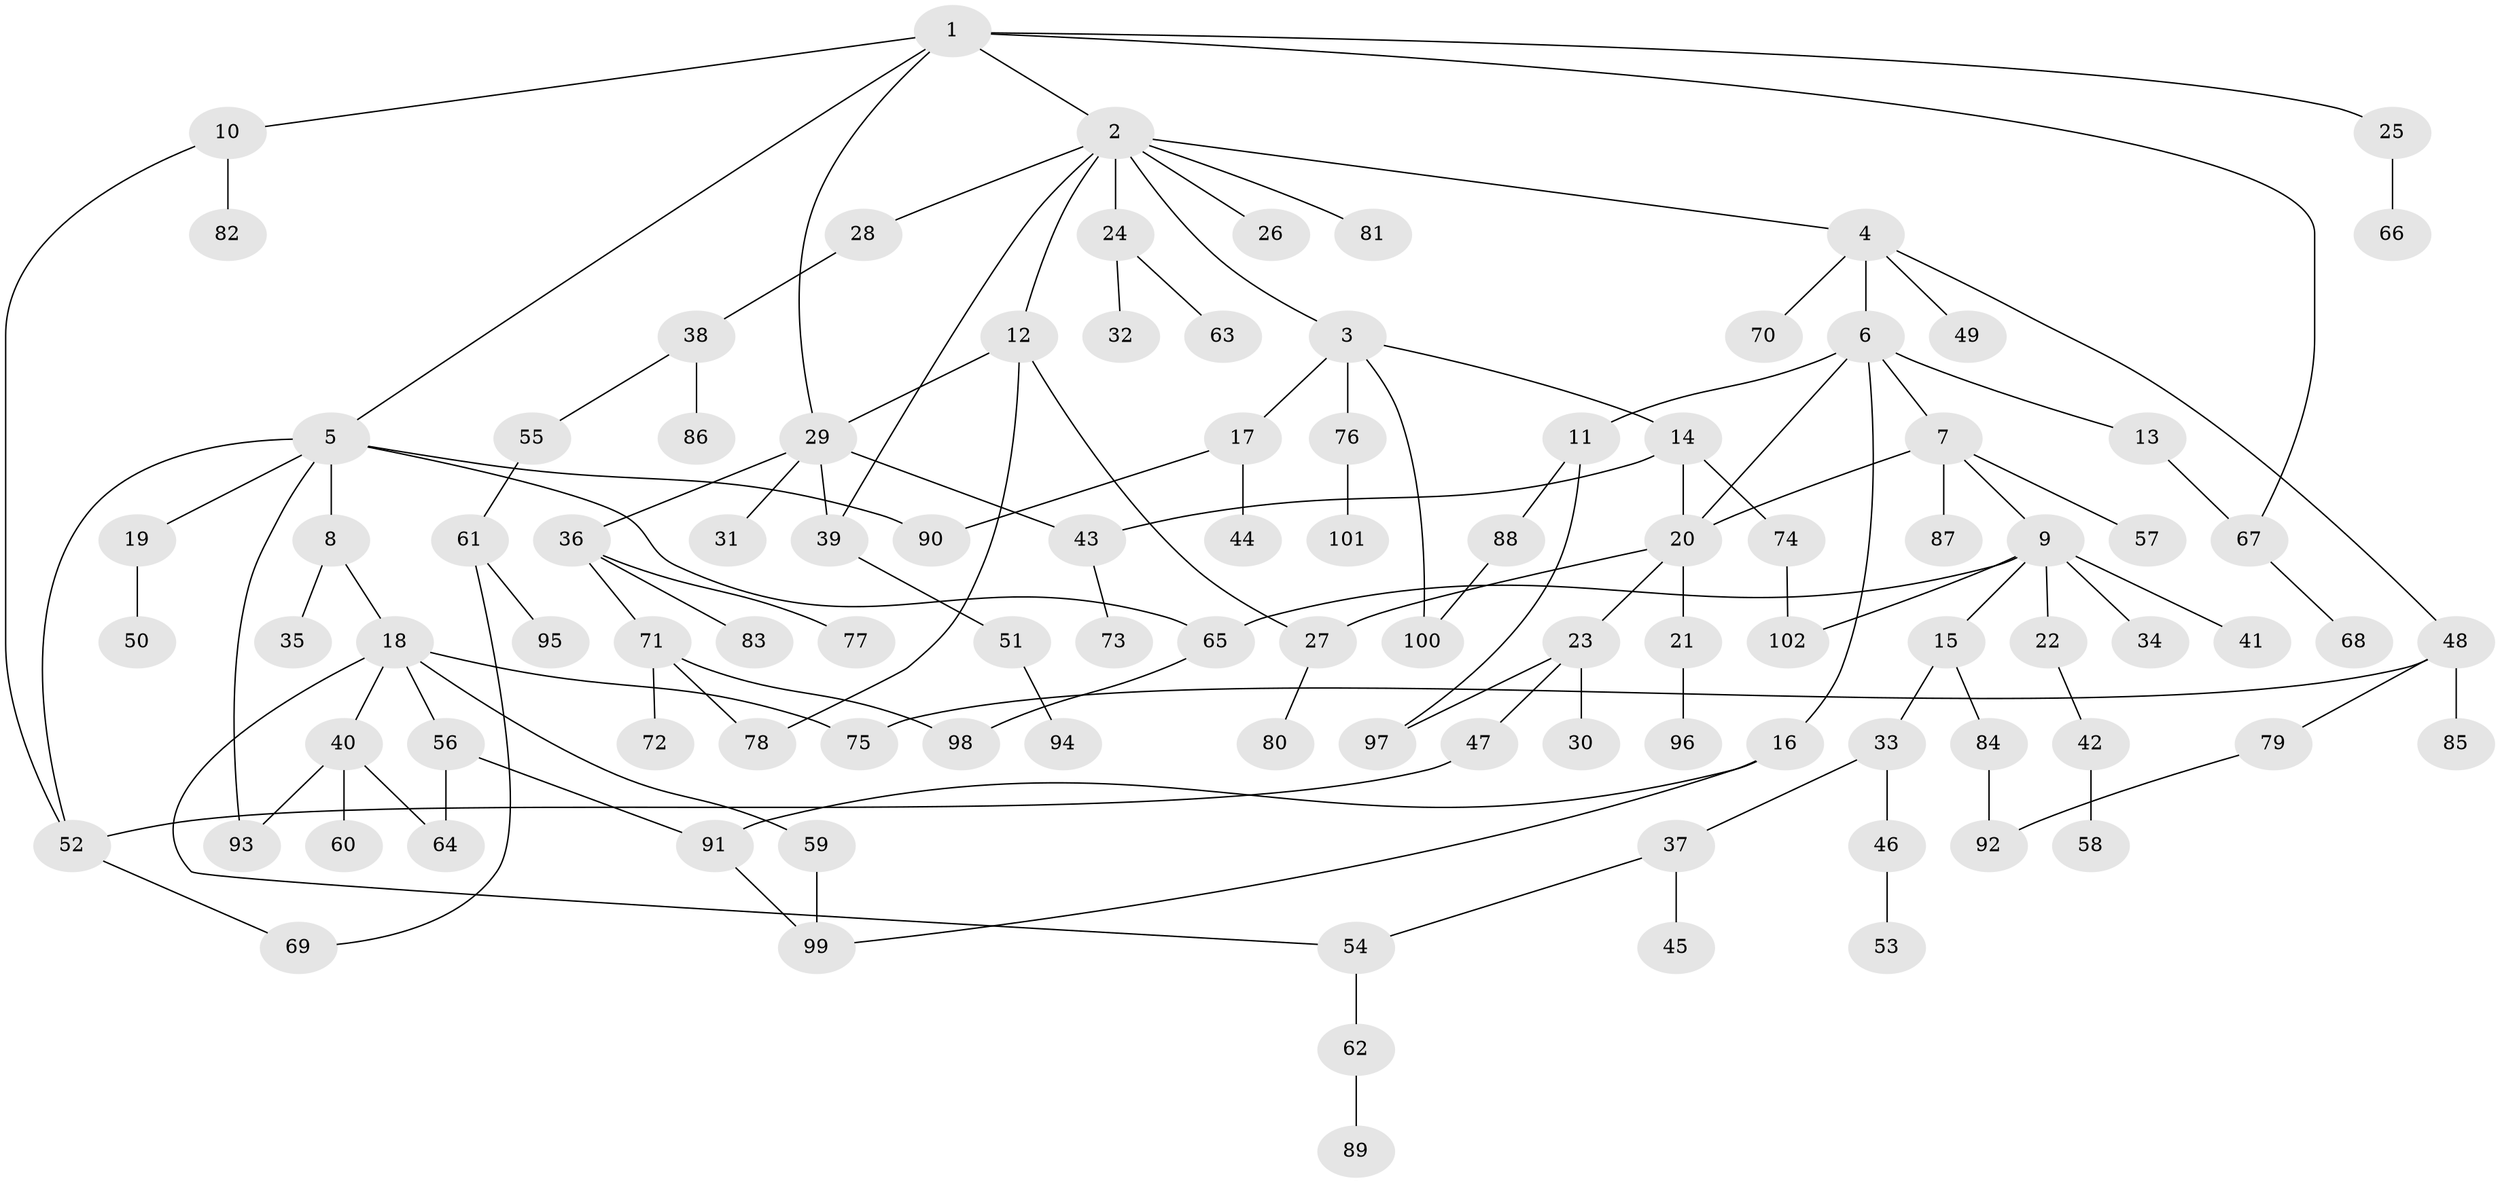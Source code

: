 // Generated by graph-tools (version 1.1) at 2025/42/03/09/25 04:42:23]
// undirected, 102 vertices, 126 edges
graph export_dot {
graph [start="1"]
  node [color=gray90,style=filled];
  1;
  2;
  3;
  4;
  5;
  6;
  7;
  8;
  9;
  10;
  11;
  12;
  13;
  14;
  15;
  16;
  17;
  18;
  19;
  20;
  21;
  22;
  23;
  24;
  25;
  26;
  27;
  28;
  29;
  30;
  31;
  32;
  33;
  34;
  35;
  36;
  37;
  38;
  39;
  40;
  41;
  42;
  43;
  44;
  45;
  46;
  47;
  48;
  49;
  50;
  51;
  52;
  53;
  54;
  55;
  56;
  57;
  58;
  59;
  60;
  61;
  62;
  63;
  64;
  65;
  66;
  67;
  68;
  69;
  70;
  71;
  72;
  73;
  74;
  75;
  76;
  77;
  78;
  79;
  80;
  81;
  82;
  83;
  84;
  85;
  86;
  87;
  88;
  89;
  90;
  91;
  92;
  93;
  94;
  95;
  96;
  97;
  98;
  99;
  100;
  101;
  102;
  1 -- 2;
  1 -- 5;
  1 -- 10;
  1 -- 25;
  1 -- 29;
  1 -- 67;
  2 -- 3;
  2 -- 4;
  2 -- 12;
  2 -- 24;
  2 -- 26;
  2 -- 28;
  2 -- 81;
  2 -- 39;
  3 -- 14;
  3 -- 17;
  3 -- 76;
  3 -- 100;
  4 -- 6;
  4 -- 48;
  4 -- 49;
  4 -- 70;
  5 -- 8;
  5 -- 19;
  5 -- 52;
  5 -- 65;
  5 -- 93;
  5 -- 90;
  6 -- 7;
  6 -- 11;
  6 -- 13;
  6 -- 16;
  6 -- 20;
  7 -- 9;
  7 -- 57;
  7 -- 87;
  7 -- 20;
  8 -- 18;
  8 -- 35;
  9 -- 15;
  9 -- 22;
  9 -- 34;
  9 -- 41;
  9 -- 102;
  9 -- 65;
  10 -- 82;
  10 -- 52;
  11 -- 88;
  11 -- 97;
  12 -- 27;
  12 -- 29;
  12 -- 78;
  13 -- 67;
  14 -- 20;
  14 -- 43;
  14 -- 74;
  15 -- 33;
  15 -- 84;
  16 -- 99;
  16 -- 91;
  17 -- 44;
  17 -- 90;
  18 -- 40;
  18 -- 56;
  18 -- 59;
  18 -- 54;
  18 -- 75;
  19 -- 50;
  20 -- 21;
  20 -- 23;
  20 -- 27;
  21 -- 96;
  22 -- 42;
  23 -- 30;
  23 -- 47;
  23 -- 97;
  24 -- 32;
  24 -- 63;
  25 -- 66;
  27 -- 80;
  28 -- 38;
  29 -- 31;
  29 -- 36;
  29 -- 39;
  29 -- 43;
  33 -- 37;
  33 -- 46;
  36 -- 71;
  36 -- 77;
  36 -- 83;
  37 -- 45;
  37 -- 54;
  38 -- 55;
  38 -- 86;
  39 -- 51;
  40 -- 60;
  40 -- 64;
  40 -- 93;
  42 -- 58;
  43 -- 73;
  46 -- 53;
  47 -- 52;
  48 -- 75;
  48 -- 79;
  48 -- 85;
  51 -- 94;
  52 -- 69;
  54 -- 62;
  55 -- 61;
  56 -- 64;
  56 -- 91;
  59 -- 99;
  61 -- 95;
  61 -- 69;
  62 -- 89;
  65 -- 98;
  67 -- 68;
  71 -- 72;
  71 -- 78;
  71 -- 98;
  74 -- 102;
  76 -- 101;
  79 -- 92;
  84 -- 92;
  88 -- 100;
  91 -- 99;
}
